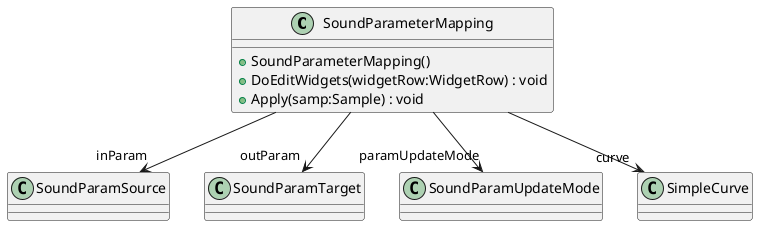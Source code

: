 @startuml
class SoundParameterMapping {
    + SoundParameterMapping()
    + DoEditWidgets(widgetRow:WidgetRow) : void
    + Apply(samp:Sample) : void
}
SoundParameterMapping --> "inParam" SoundParamSource
SoundParameterMapping --> "outParam" SoundParamTarget
SoundParameterMapping --> "paramUpdateMode" SoundParamUpdateMode
SoundParameterMapping --> "curve" SimpleCurve
@enduml
